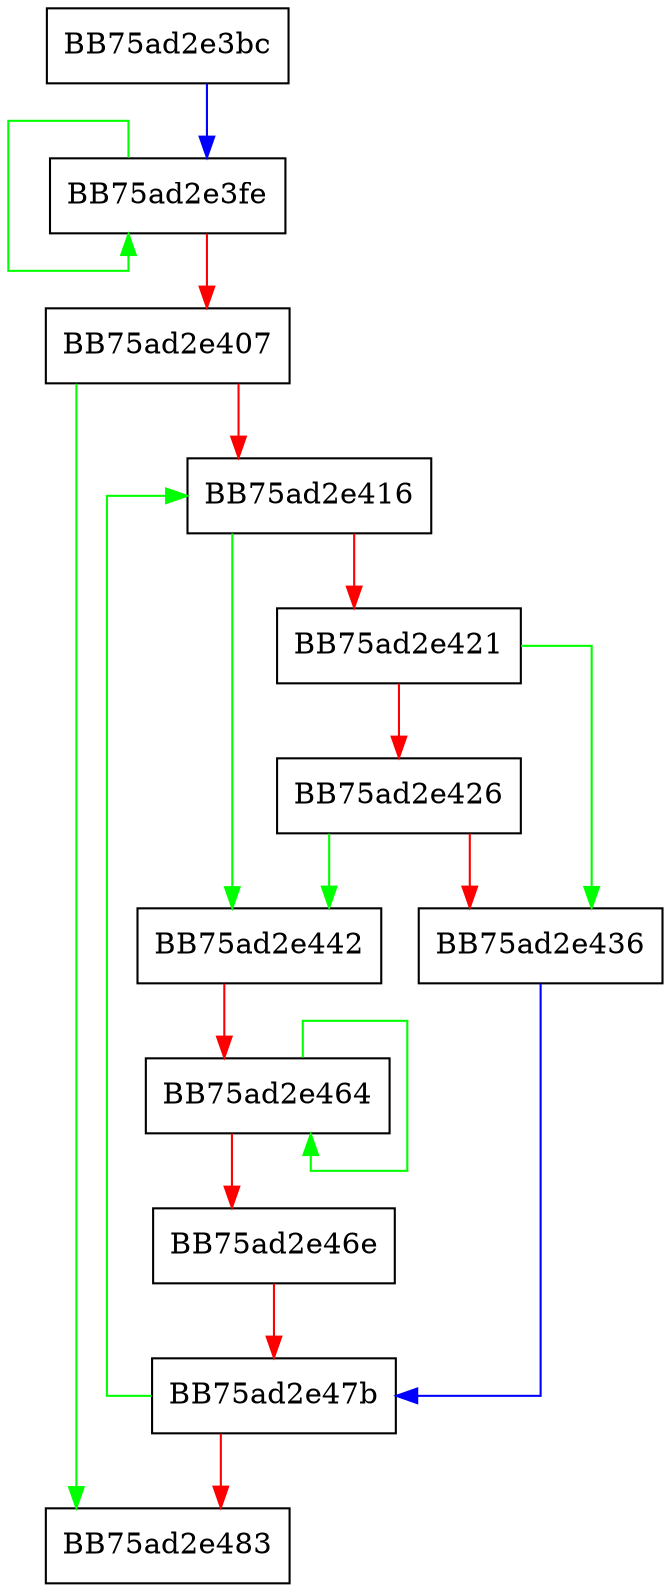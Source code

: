 digraph EscapeURI {
  node [shape="box"];
  graph [splines=ortho];
  BB75ad2e3bc -> BB75ad2e3fe [color="blue"];
  BB75ad2e3fe -> BB75ad2e3fe [color="green"];
  BB75ad2e3fe -> BB75ad2e407 [color="red"];
  BB75ad2e407 -> BB75ad2e483 [color="green"];
  BB75ad2e407 -> BB75ad2e416 [color="red"];
  BB75ad2e416 -> BB75ad2e442 [color="green"];
  BB75ad2e416 -> BB75ad2e421 [color="red"];
  BB75ad2e421 -> BB75ad2e436 [color="green"];
  BB75ad2e421 -> BB75ad2e426 [color="red"];
  BB75ad2e426 -> BB75ad2e442 [color="green"];
  BB75ad2e426 -> BB75ad2e436 [color="red"];
  BB75ad2e436 -> BB75ad2e47b [color="blue"];
  BB75ad2e442 -> BB75ad2e464 [color="red"];
  BB75ad2e464 -> BB75ad2e464 [color="green"];
  BB75ad2e464 -> BB75ad2e46e [color="red"];
  BB75ad2e46e -> BB75ad2e47b [color="red"];
  BB75ad2e47b -> BB75ad2e416 [color="green"];
  BB75ad2e47b -> BB75ad2e483 [color="red"];
}